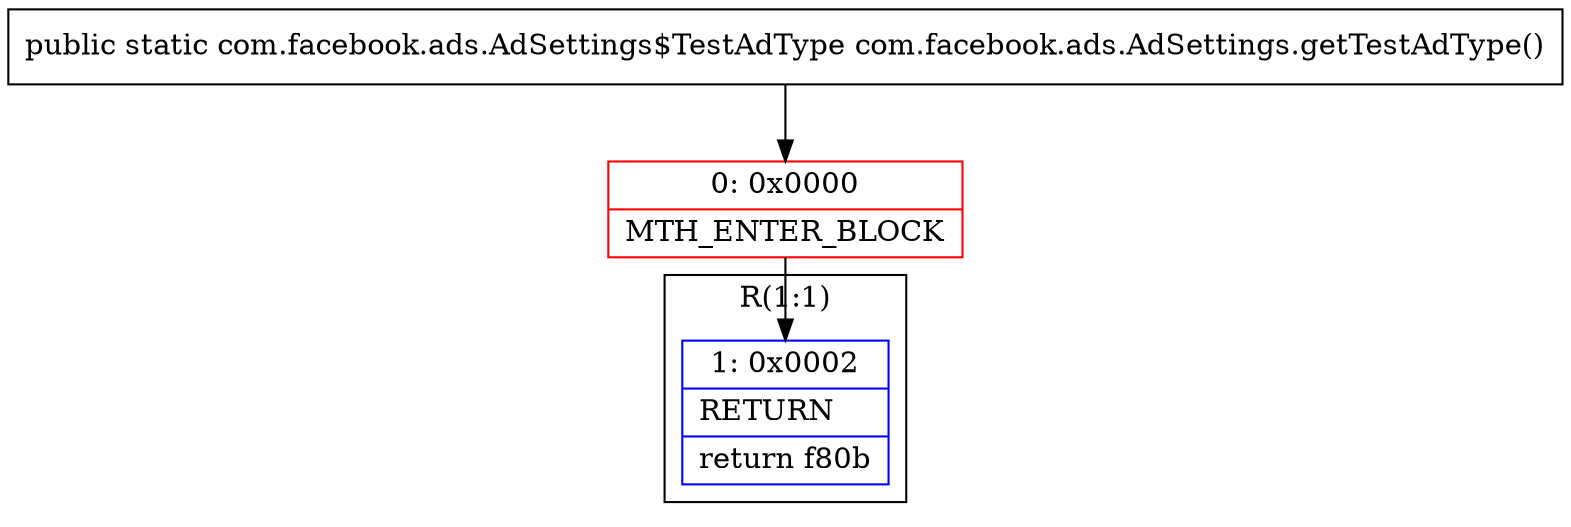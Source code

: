 digraph "CFG forcom.facebook.ads.AdSettings.getTestAdType()Lcom\/facebook\/ads\/AdSettings$TestAdType;" {
subgraph cluster_Region_1796460071 {
label = "R(1:1)";
node [shape=record,color=blue];
Node_1 [shape=record,label="{1\:\ 0x0002|RETURN\l|return f80b\l}"];
}
Node_0 [shape=record,color=red,label="{0\:\ 0x0000|MTH_ENTER_BLOCK\l}"];
MethodNode[shape=record,label="{public static com.facebook.ads.AdSettings$TestAdType com.facebook.ads.AdSettings.getTestAdType() }"];
MethodNode -> Node_0;
Node_0 -> Node_1;
}

